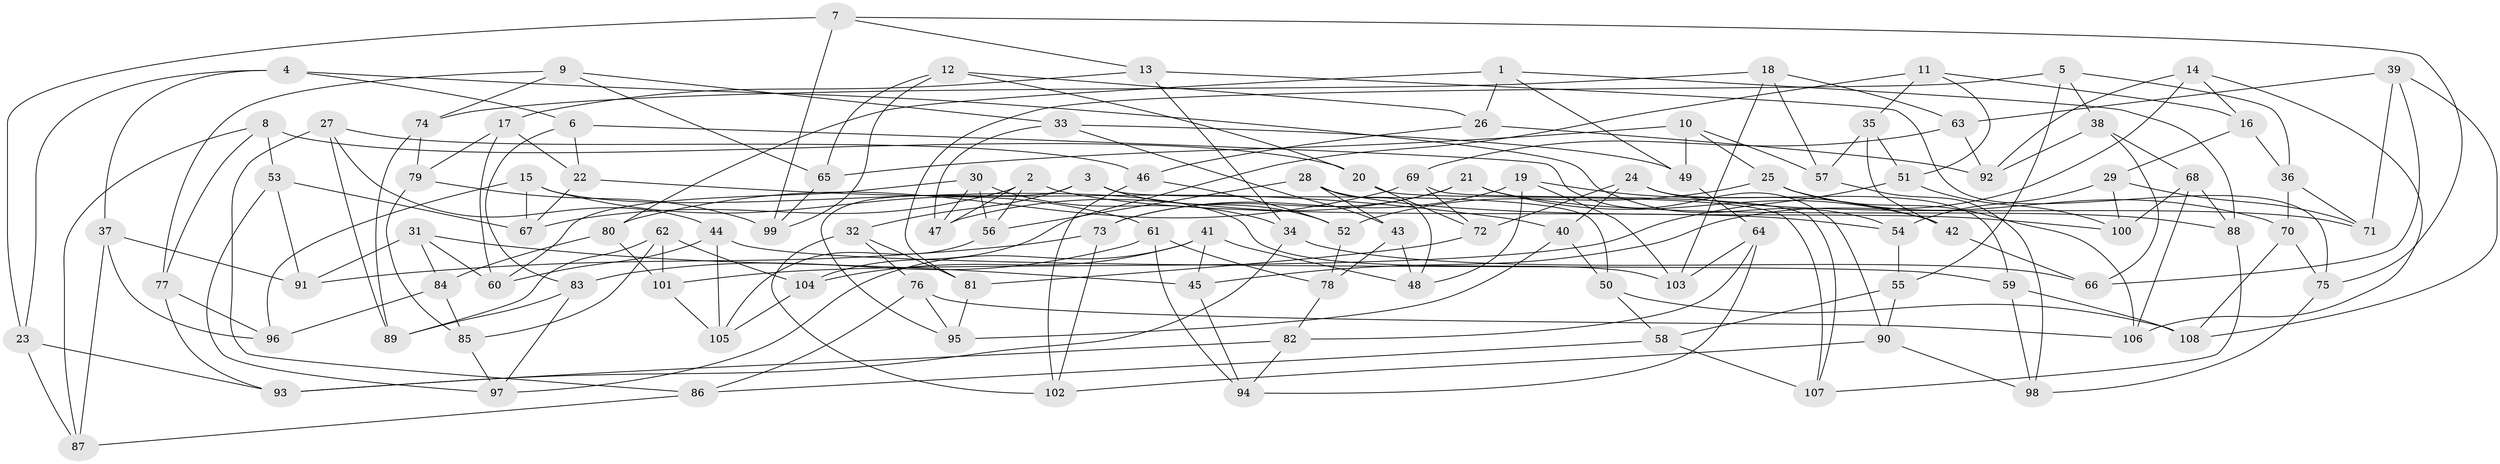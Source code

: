 // Generated by graph-tools (version 1.1) at 2025/11/02/27/25 16:11:43]
// undirected, 108 vertices, 216 edges
graph export_dot {
graph [start="1"]
  node [color=gray90,style=filled];
  1;
  2;
  3;
  4;
  5;
  6;
  7;
  8;
  9;
  10;
  11;
  12;
  13;
  14;
  15;
  16;
  17;
  18;
  19;
  20;
  21;
  22;
  23;
  24;
  25;
  26;
  27;
  28;
  29;
  30;
  31;
  32;
  33;
  34;
  35;
  36;
  37;
  38;
  39;
  40;
  41;
  42;
  43;
  44;
  45;
  46;
  47;
  48;
  49;
  50;
  51;
  52;
  53;
  54;
  55;
  56;
  57;
  58;
  59;
  60;
  61;
  62;
  63;
  64;
  65;
  66;
  67;
  68;
  69;
  70;
  71;
  72;
  73;
  74;
  75;
  76;
  77;
  78;
  79;
  80;
  81;
  82;
  83;
  84;
  85;
  86;
  87;
  88;
  89;
  90;
  91;
  92;
  93;
  94;
  95;
  96;
  97;
  98;
  99;
  100;
  101;
  102;
  103;
  104;
  105;
  106;
  107;
  108;
  1 -- 88;
  1 -- 80;
  1 -- 26;
  1 -- 49;
  2 -- 54;
  2 -- 47;
  2 -- 67;
  2 -- 56;
  3 -- 32;
  3 -- 52;
  3 -- 50;
  3 -- 95;
  4 -- 37;
  4 -- 23;
  4 -- 54;
  4 -- 6;
  5 -- 81;
  5 -- 36;
  5 -- 55;
  5 -- 38;
  6 -- 22;
  6 -- 90;
  6 -- 83;
  7 -- 99;
  7 -- 75;
  7 -- 23;
  7 -- 13;
  8 -- 77;
  8 -- 20;
  8 -- 53;
  8 -- 87;
  9 -- 65;
  9 -- 74;
  9 -- 77;
  9 -- 33;
  10 -- 49;
  10 -- 57;
  10 -- 65;
  10 -- 25;
  11 -- 16;
  11 -- 104;
  11 -- 51;
  11 -- 35;
  12 -- 99;
  12 -- 26;
  12 -- 65;
  12 -- 20;
  13 -- 34;
  13 -- 75;
  13 -- 17;
  14 -- 106;
  14 -- 16;
  14 -- 92;
  14 -- 45;
  15 -- 103;
  15 -- 67;
  15 -- 61;
  15 -- 96;
  16 -- 29;
  16 -- 36;
  17 -- 22;
  17 -- 60;
  17 -- 79;
  18 -- 63;
  18 -- 103;
  18 -- 74;
  18 -- 57;
  19 -- 103;
  19 -- 48;
  19 -- 42;
  19 -- 73;
  20 -- 107;
  20 -- 72;
  21 -- 47;
  21 -- 88;
  21 -- 73;
  21 -- 42;
  22 -- 67;
  22 -- 40;
  23 -- 93;
  23 -- 87;
  24 -- 40;
  24 -- 59;
  24 -- 71;
  24 -- 72;
  25 -- 52;
  25 -- 70;
  25 -- 106;
  26 -- 46;
  26 -- 92;
  27 -- 89;
  27 -- 86;
  27 -- 46;
  27 -- 44;
  28 -- 56;
  28 -- 48;
  28 -- 43;
  28 -- 100;
  29 -- 71;
  29 -- 100;
  29 -- 54;
  30 -- 47;
  30 -- 34;
  30 -- 56;
  30 -- 60;
  31 -- 60;
  31 -- 84;
  31 -- 45;
  31 -- 91;
  32 -- 76;
  32 -- 102;
  32 -- 81;
  33 -- 47;
  33 -- 49;
  33 -- 43;
  34 -- 66;
  34 -- 93;
  35 -- 57;
  35 -- 51;
  35 -- 42;
  36 -- 70;
  36 -- 71;
  37 -- 91;
  37 -- 87;
  37 -- 96;
  38 -- 92;
  38 -- 66;
  38 -- 68;
  39 -- 71;
  39 -- 66;
  39 -- 108;
  39 -- 63;
  40 -- 95;
  40 -- 50;
  41 -- 104;
  41 -- 45;
  41 -- 97;
  41 -- 48;
  42 -- 66;
  43 -- 78;
  43 -- 48;
  44 -- 105;
  44 -- 60;
  44 -- 59;
  45 -- 94;
  46 -- 102;
  46 -- 52;
  49 -- 64;
  50 -- 58;
  50 -- 108;
  51 -- 100;
  51 -- 101;
  52 -- 78;
  53 -- 67;
  53 -- 97;
  53 -- 91;
  54 -- 55;
  55 -- 90;
  55 -- 58;
  56 -- 105;
  57 -- 98;
  58 -- 107;
  58 -- 86;
  59 -- 108;
  59 -- 98;
  61 -- 94;
  61 -- 78;
  61 -- 83;
  62 -- 89;
  62 -- 101;
  62 -- 104;
  62 -- 85;
  63 -- 69;
  63 -- 92;
  64 -- 103;
  64 -- 82;
  64 -- 94;
  65 -- 99;
  68 -- 100;
  68 -- 88;
  68 -- 106;
  69 -- 80;
  69 -- 72;
  69 -- 107;
  70 -- 108;
  70 -- 75;
  72 -- 81;
  73 -- 91;
  73 -- 102;
  74 -- 79;
  74 -- 89;
  75 -- 98;
  76 -- 95;
  76 -- 86;
  76 -- 106;
  77 -- 96;
  77 -- 93;
  78 -- 82;
  79 -- 85;
  79 -- 99;
  80 -- 101;
  80 -- 84;
  81 -- 95;
  82 -- 94;
  82 -- 93;
  83 -- 89;
  83 -- 97;
  84 -- 85;
  84 -- 96;
  85 -- 97;
  86 -- 87;
  88 -- 107;
  90 -- 102;
  90 -- 98;
  101 -- 105;
  104 -- 105;
}
